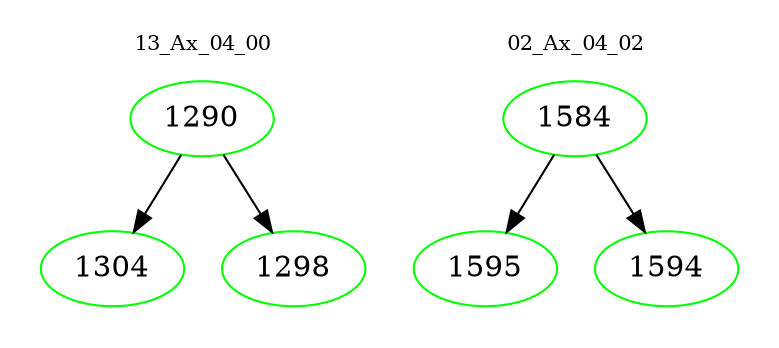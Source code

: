 digraph{
subgraph cluster_0 {
color = white
label = "13_Ax_04_00";
fontsize=10;
T0_1290 [label="1290", color="green"]
T0_1290 -> T0_1304 [color="black"]
T0_1304 [label="1304", color="green"]
T0_1290 -> T0_1298 [color="black"]
T0_1298 [label="1298", color="green"]
}
subgraph cluster_1 {
color = white
label = "02_Ax_04_02";
fontsize=10;
T1_1584 [label="1584", color="green"]
T1_1584 -> T1_1595 [color="black"]
T1_1595 [label="1595", color="green"]
T1_1584 -> T1_1594 [color="black"]
T1_1594 [label="1594", color="green"]
}
}
